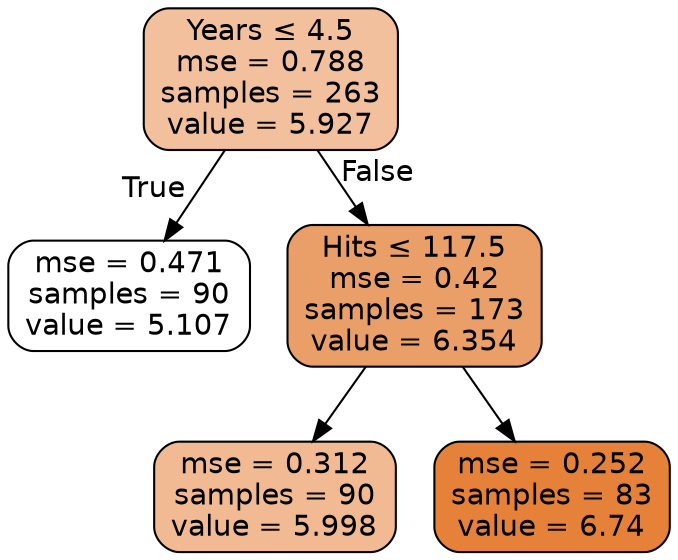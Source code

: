 digraph Tree {
node [shape=box, style="filled, rounded", color="black", fontname=helvetica] ;
edge [fontname=helvetica] ;
0 [label=<Years &le; 4.5<br/>mse = 0.788<br/>samples = 263<br/>value = 5.927>, fillcolor="#f2c09c"] ;
1 [label=<mse = 0.471<br/>samples = 90<br/>value = 5.107>, fillcolor="#ffffff"] ;
0 -> 1 [labeldistance=2.5, labelangle=45, headlabel="True"] ;
2 [label=<Hits &le; 117.5<br/>mse = 0.42<br/>samples = 173<br/>value = 6.354>, fillcolor="#eb9f68"] ;
0 -> 2 [labeldistance=2.5, labelangle=-45, headlabel="False"] ;
3 [label=<mse = 0.312<br/>samples = 90<br/>value = 5.998>, fillcolor="#f1ba93"] ;
2 -> 3 ;
4 [label=<mse = 0.252<br/>samples = 83<br/>value = 6.74>, fillcolor="#e58139"] ;
2 -> 4 ;
}